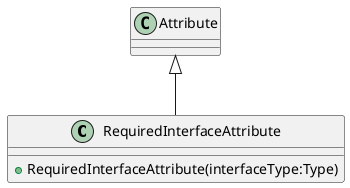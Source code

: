 @startuml
class RequiredInterfaceAttribute {
    + RequiredInterfaceAttribute(interfaceType:Type)
}
Attribute <|-- RequiredInterfaceAttribute
@enduml
